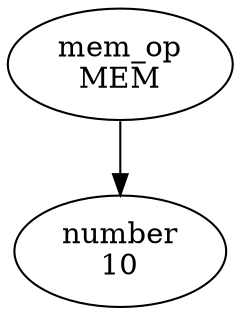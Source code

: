digraph AST {
  node0 [label="mem_op\nMEM"];
  node1 [label="number\n10"];
  node0 -> node1;
}
